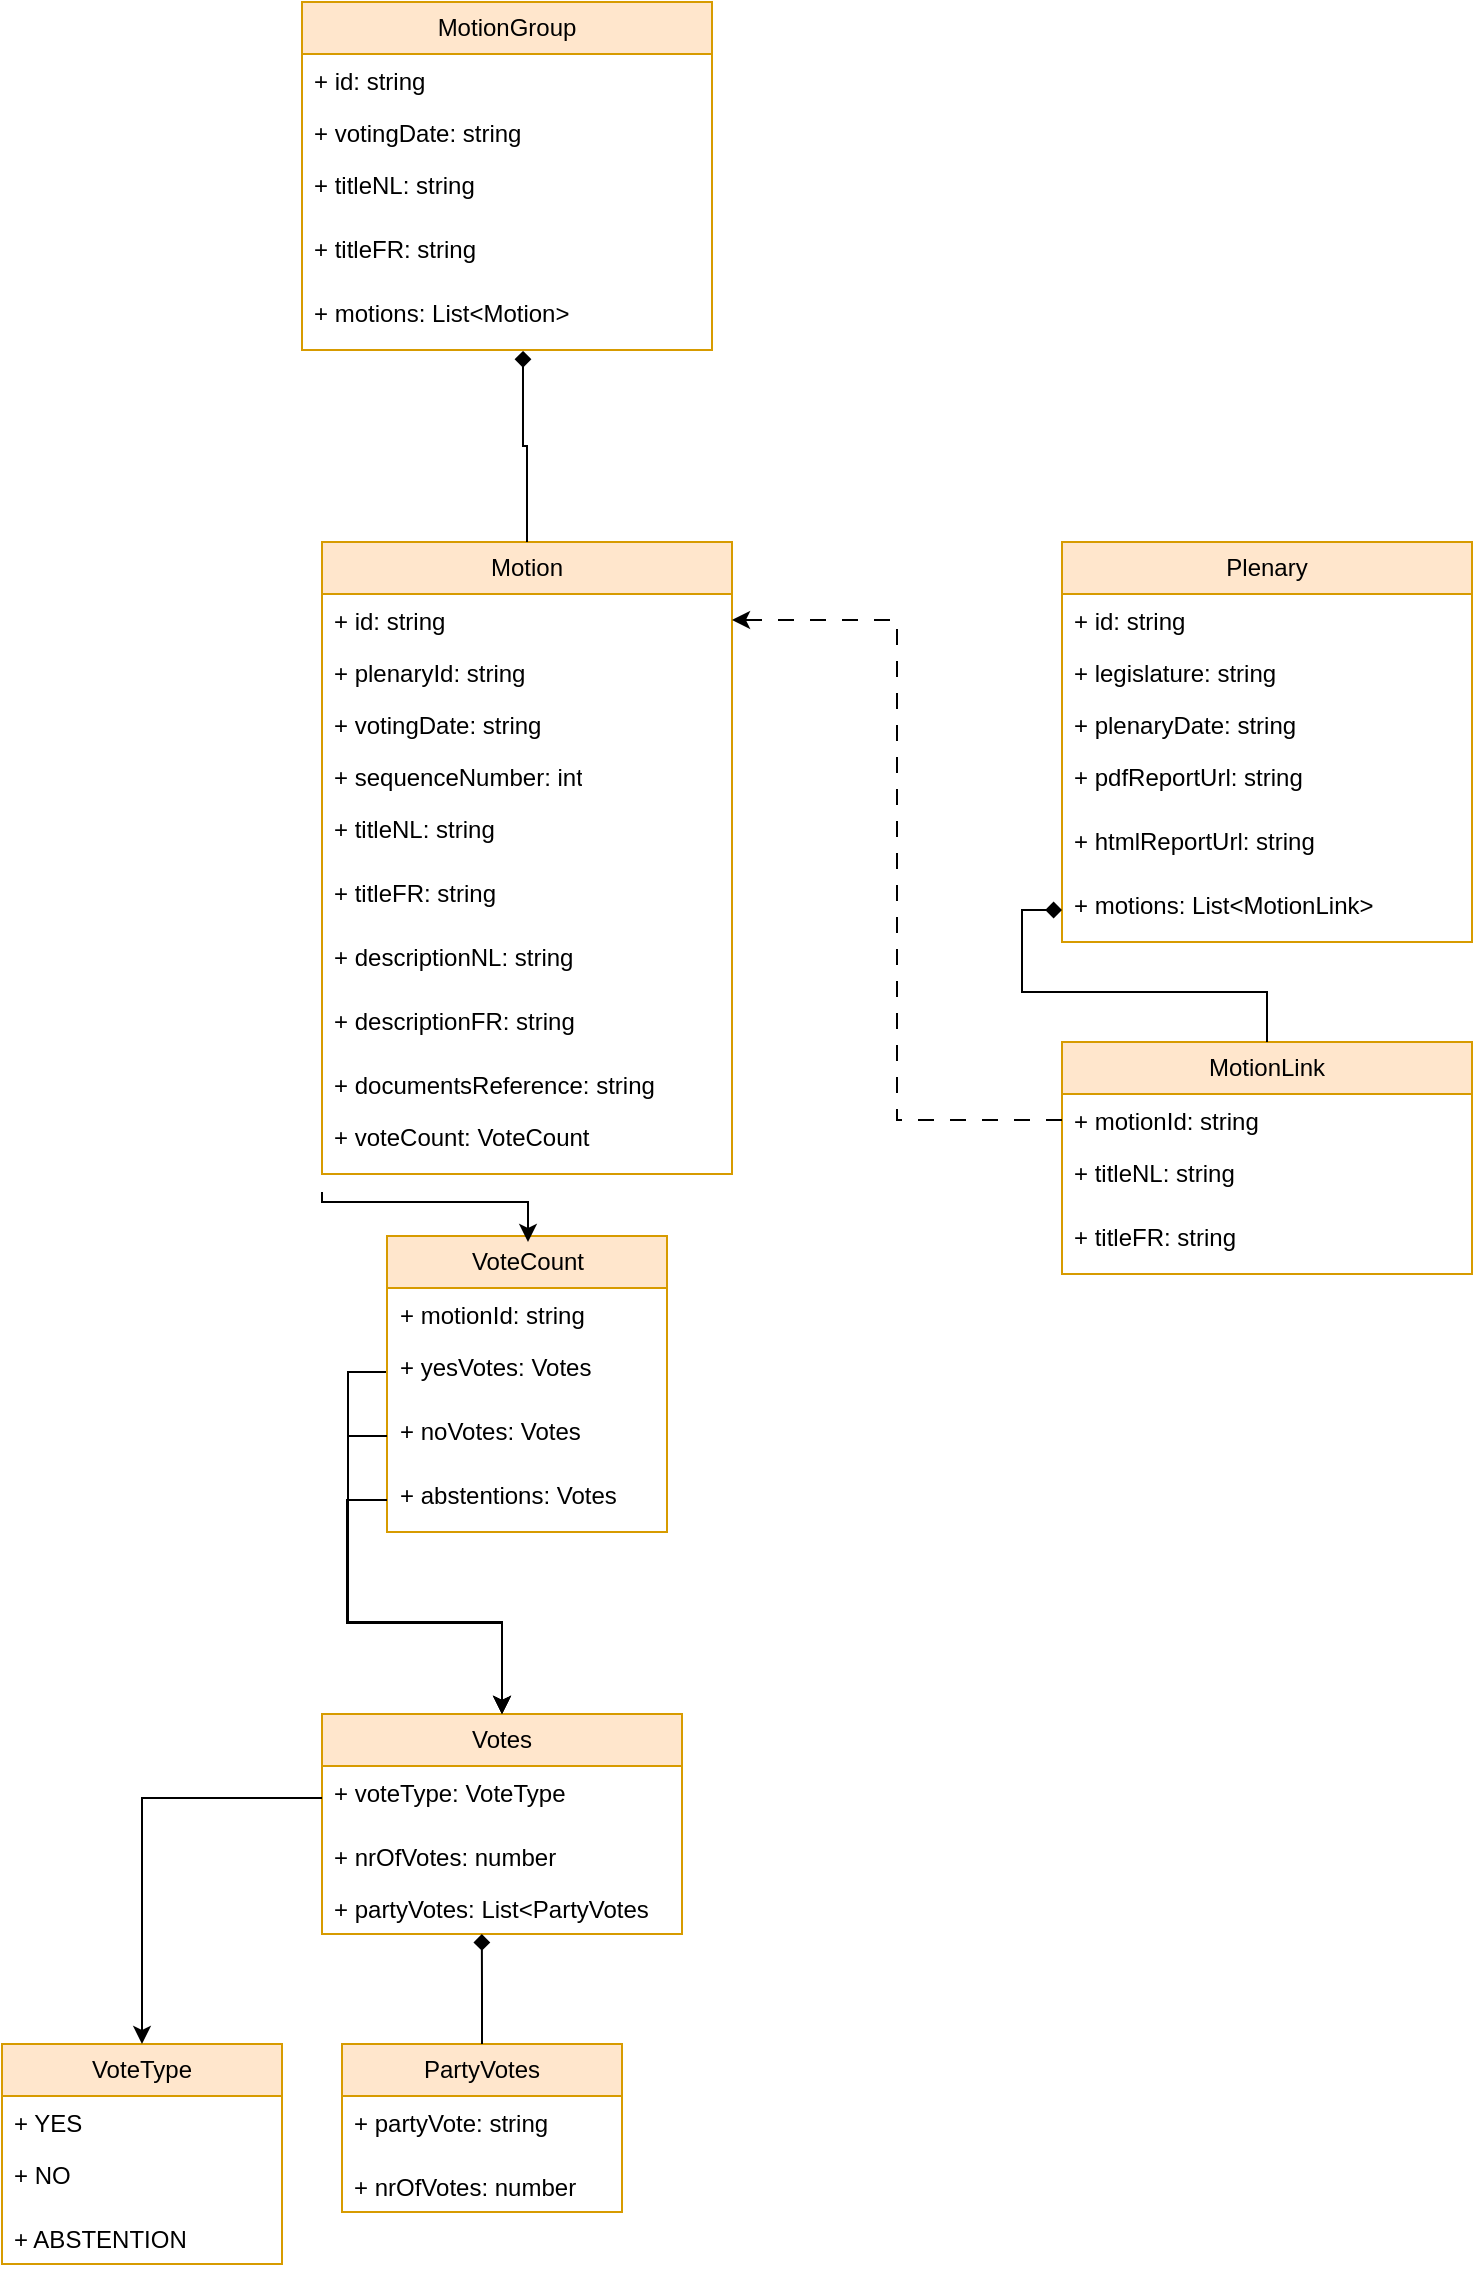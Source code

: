 <mxfile version="24.4.7" type="device">
  <diagram id="AAR1mRfeiqQyKMKh30_z" name="Page-1">
    <mxGraphModel dx="1084" dy="1360" grid="1" gridSize="10" guides="1" tooltips="1" connect="1" arrows="1" fold="1" page="1" pageScale="1" pageWidth="827" pageHeight="1169" math="0" shadow="0">
      <root>
        <mxCell id="0" />
        <mxCell id="1" parent="0" />
        <mxCell id="FR89OB6KfwYHRrKmToQn-24" value="Motion" style="swimlane;fontStyle=0;childLayout=stackLayout;horizontal=1;startSize=26;fillColor=#ffe6cc;horizontalStack=0;resizeParent=1;resizeParentMax=0;resizeLast=0;collapsible=1;marginBottom=0;whiteSpace=wrap;html=1;movable=1;resizable=1;rotatable=1;deletable=1;editable=1;locked=0;connectable=1;strokeColor=#d79b00;" parent="1" vertex="1">
          <mxGeometry x="1033" y="289" width="205" height="316" as="geometry">
            <mxRectangle x="170" y="90" width="80" height="30" as="alternateBounds" />
          </mxGeometry>
        </mxCell>
        <mxCell id="FR89OB6KfwYHRrKmToQn-25" value="+ id: string" style="text;strokeColor=none;fillColor=none;align=left;verticalAlign=top;spacingLeft=4;spacingRight=4;overflow=hidden;rotatable=0;points=[[0,0.5],[1,0.5]];portConstraint=eastwest;whiteSpace=wrap;html=1;" parent="FR89OB6KfwYHRrKmToQn-24" vertex="1">
          <mxGeometry y="26" width="205" height="26" as="geometry" />
        </mxCell>
        <mxCell id="FR89OB6KfwYHRrKmToQn-34" value="+ plenaryId: string" style="text;strokeColor=none;fillColor=none;align=left;verticalAlign=top;spacingLeft=4;spacingRight=4;overflow=hidden;rotatable=0;points=[[0,0.5],[1,0.5]];portConstraint=eastwest;whiteSpace=wrap;html=1;" parent="FR89OB6KfwYHRrKmToQn-24" vertex="1">
          <mxGeometry y="52" width="205" height="26" as="geometry" />
        </mxCell>
        <mxCell id="FR89OB6KfwYHRrKmToQn-35" value="+ votingDate: string" style="text;strokeColor=none;fillColor=none;align=left;verticalAlign=top;spacingLeft=4;spacingRight=4;overflow=hidden;rotatable=0;points=[[0,0.5],[1,0.5]];portConstraint=eastwest;whiteSpace=wrap;html=1;" parent="FR89OB6KfwYHRrKmToQn-24" vertex="1">
          <mxGeometry y="78" width="205" height="26" as="geometry" />
        </mxCell>
        <mxCell id="FR89OB6KfwYHRrKmToQn-26" value="+ sequenceNumber: int" style="text;strokeColor=none;fillColor=none;align=left;verticalAlign=top;spacingLeft=4;spacingRight=4;overflow=hidden;rotatable=0;points=[[0,0.5],[1,0.5]];portConstraint=eastwest;whiteSpace=wrap;html=1;" parent="FR89OB6KfwYHRrKmToQn-24" vertex="1">
          <mxGeometry y="104" width="205" height="26" as="geometry" />
        </mxCell>
        <mxCell id="FR89OB6KfwYHRrKmToQn-28" value="+ titleNL: string" style="text;strokeColor=none;fillColor=none;align=left;verticalAlign=top;spacingLeft=4;spacingRight=4;overflow=hidden;rotatable=0;points=[[0,0.5],[1,0.5]];portConstraint=eastwest;whiteSpace=wrap;html=1;" parent="FR89OB6KfwYHRrKmToQn-24" vertex="1">
          <mxGeometry y="130" width="205" height="32" as="geometry" />
        </mxCell>
        <mxCell id="FR89OB6KfwYHRrKmToQn-27" value="+ titleFR: string" style="text;strokeColor=none;fillColor=none;align=left;verticalAlign=top;spacingLeft=4;spacingRight=4;overflow=hidden;rotatable=0;points=[[0,0.5],[1,0.5]];portConstraint=eastwest;whiteSpace=wrap;html=1;" parent="FR89OB6KfwYHRrKmToQn-24" vertex="1">
          <mxGeometry y="162" width="205" height="32" as="geometry" />
        </mxCell>
        <mxCell id="FR89OB6KfwYHRrKmToQn-29" value="+ descriptionNL: string" style="text;strokeColor=none;fillColor=none;align=left;verticalAlign=top;spacingLeft=4;spacingRight=4;overflow=hidden;rotatable=0;points=[[0,0.5],[1,0.5]];portConstraint=eastwest;whiteSpace=wrap;html=1;" parent="FR89OB6KfwYHRrKmToQn-24" vertex="1">
          <mxGeometry y="194" width="205" height="32" as="geometry" />
        </mxCell>
        <mxCell id="FR89OB6KfwYHRrKmToQn-36" value="+ descriptionFR: string" style="text;strokeColor=none;fillColor=none;align=left;verticalAlign=top;spacingLeft=4;spacingRight=4;overflow=hidden;rotatable=0;points=[[0,0.5],[1,0.5]];portConstraint=eastwest;whiteSpace=wrap;html=1;" parent="FR89OB6KfwYHRrKmToQn-24" vertex="1">
          <mxGeometry y="226" width="205" height="32" as="geometry" />
        </mxCell>
        <mxCell id="FR89OB6KfwYHRrKmToQn-30" value="+ documentsReference: string" style="text;strokeColor=none;fillColor=none;align=left;verticalAlign=top;spacingLeft=4;spacingRight=4;overflow=hidden;rotatable=0;points=[[0,0.5],[1,0.5]];portConstraint=eastwest;whiteSpace=wrap;html=1;" parent="FR89OB6KfwYHRrKmToQn-24" vertex="1">
          <mxGeometry y="258" width="205" height="26" as="geometry" />
        </mxCell>
        <mxCell id="FR89OB6KfwYHRrKmToQn-31" value="+ voteCount: VoteCount" style="text;strokeColor=none;fillColor=none;align=left;verticalAlign=top;spacingLeft=4;spacingRight=4;overflow=hidden;rotatable=0;points=[[0,0.5],[1,0.5]];portConstraint=eastwest;whiteSpace=wrap;html=1;" parent="FR89OB6KfwYHRrKmToQn-24" vertex="1">
          <mxGeometry y="284" width="205" height="32" as="geometry" />
        </mxCell>
        <mxCell id="FR89OB6KfwYHRrKmToQn-37" value="PartyVotes" style="swimlane;fontStyle=0;childLayout=stackLayout;horizontal=1;startSize=26;fillColor=#ffe6cc;horizontalStack=0;resizeParent=1;resizeParentMax=0;resizeLast=0;collapsible=1;marginBottom=0;whiteSpace=wrap;html=1;movable=1;resizable=1;rotatable=1;deletable=1;editable=1;locked=0;connectable=1;strokeColor=#d79b00;" parent="1" vertex="1">
          <mxGeometry x="1043" y="1040" width="140" height="84" as="geometry">
            <mxRectangle x="170" y="90" width="80" height="30" as="alternateBounds" />
          </mxGeometry>
        </mxCell>
        <mxCell id="FR89OB6KfwYHRrKmToQn-39" value="+ partyVote: string" style="text;strokeColor=none;fillColor=none;align=left;verticalAlign=top;spacingLeft=4;spacingRight=4;overflow=hidden;rotatable=0;points=[[0,0.5],[1,0.5]];portConstraint=eastwest;whiteSpace=wrap;html=1;" parent="FR89OB6KfwYHRrKmToQn-37" vertex="1">
          <mxGeometry y="26" width="140" height="32" as="geometry" />
        </mxCell>
        <mxCell id="FR89OB6KfwYHRrKmToQn-40" value="+ nrOfVotes: number" style="text;strokeColor=none;fillColor=none;align=left;verticalAlign=top;spacingLeft=4;spacingRight=4;overflow=hidden;rotatable=0;points=[[0,0.5],[1,0.5]];portConstraint=eastwest;whiteSpace=wrap;html=1;" parent="FR89OB6KfwYHRrKmToQn-37" vertex="1">
          <mxGeometry y="58" width="140" height="26" as="geometry" />
        </mxCell>
        <mxCell id="FR89OB6KfwYHRrKmToQn-41" value="VoteType" style="swimlane;fontStyle=0;childLayout=stackLayout;horizontal=1;startSize=26;fillColor=#ffe6cc;horizontalStack=0;resizeParent=1;resizeParentMax=0;resizeLast=0;collapsible=1;marginBottom=0;whiteSpace=wrap;html=1;movable=1;resizable=1;rotatable=1;deletable=1;editable=1;locked=0;connectable=1;strokeColor=#d79b00;" parent="1" vertex="1">
          <mxGeometry x="873" y="1040" width="140" height="110" as="geometry">
            <mxRectangle x="170" y="90" width="80" height="30" as="alternateBounds" />
          </mxGeometry>
        </mxCell>
        <mxCell id="FR89OB6KfwYHRrKmToQn-42" value="+ YES" style="text;strokeColor=none;fillColor=none;align=left;verticalAlign=top;spacingLeft=4;spacingRight=4;overflow=hidden;rotatable=0;points=[[0,0.5],[1,0.5]];portConstraint=eastwest;whiteSpace=wrap;html=1;" parent="FR89OB6KfwYHRrKmToQn-41" vertex="1">
          <mxGeometry y="26" width="140" height="26" as="geometry" />
        </mxCell>
        <mxCell id="FR89OB6KfwYHRrKmToQn-43" value="+ NO" style="text;strokeColor=none;fillColor=none;align=left;verticalAlign=top;spacingLeft=4;spacingRight=4;overflow=hidden;rotatable=0;points=[[0,0.5],[1,0.5]];portConstraint=eastwest;whiteSpace=wrap;html=1;" parent="FR89OB6KfwYHRrKmToQn-41" vertex="1">
          <mxGeometry y="52" width="140" height="32" as="geometry" />
        </mxCell>
        <mxCell id="FR89OB6KfwYHRrKmToQn-44" value="+ ABSTENTION&lt;span style=&quot;color: rgba(0, 0, 0, 0); font-family: monospace; font-size: 0px; text-wrap: nowrap;&quot;&gt;%3CmxGraphModel%3E%3Croot%3E%3CmxCell%20id%3D%220%22%2F%3E%3CmxCell%20id%3D%221%22%20parent%3D%220%22%2F%3E%3CmxCell%20id%3D%222%22%20value%3D%22Vote%22%20style%3D%22swimlane%3BfontStyle%3D0%3BchildLayout%3DstackLayout%3Bhorizontal%3D1%3BstartSize%3D26%3BfillColor%3D%23d5e8d4%3BhorizontalStack%3D0%3BresizeParent%3D1%3BresizeParentMax%3D0%3BresizeLast%3D0%3Bcollapsible%3D1%3BmarginBottom%3D0%3BwhiteSpace%3Dwrap%3Bhtml%3D1%3Bmovable%3D1%3Bresizable%3D1%3Brotatable%3D1%3Bdeletable%3D1%3Beditable%3D1%3Blocked%3D0%3Bconnectable%3D1%3BstrokeColor%3D%2382b366%3B%22%20vertex%3D%221%22%20parent%3D%221%22%3E%3CmxGeometry%20x%3D%22360%22%20y%3D%22600%22%20width%3D%22140%22%20height%3D%22136%22%20as%3D%22geometry%22%3E%3CmxRectangle%20x%3D%22170%22%20y%3D%2290%22%20width%3D%2280%22%20height%3D%2230%22%20as%3D%22alternateBounds%22%2F%3E%3C%2FmxGeometry%3E%3C%2FmxCell%3E%3CmxCell%20id%3D%223%22%20value%3D%22%2B%20motion_id%3A%20string%22%20style%3D%22text%3BstrokeColor%3Dnone%3BfillColor%3Dnone%3Balign%3Dleft%3BverticalAlign%3Dtop%3BspacingLeft%3D4%3BspacingRight%3D4%3Boverflow%3Dhidden%3Brotatable%3D0%3Bpoints%3D%5B%5B0%2C0.5%5D%2C%5B1%2C0.5%5D%5D%3BportConstraint%3Deastwest%3BwhiteSpace%3Dwrap%3Bhtml%3D1%3B%22%20vertex%3D%221%22%20parent%3D%222%22%3E%3CmxGeometry%20y%3D%2226%22%20width%3D%22140%22%20height%3D%2226%22%20as%3D%22geometry%22%2F%3E%3C%2FmxCell%3E%3CmxCell%20id%3D%224%22%20value%3D%22%2B%20vote_type%3A%20boolean%22%20style%3D%22text%3BstrokeColor%3Dnone%3BfillColor%3Dnone%3Balign%3Dleft%3BverticalAlign%3Dtop%3BspacingLeft%3D4%3BspacingRight%3D4%3Boverflow%3Dhidden%3Brotatable%3D0%3Bpoints%3D%5B%5B0%2C0.5%5D%2C%5B1%2C0.5%5D%5D%3BportConstraint%3Deastwest%3BwhiteSpace%3Dwrap%3Bhtml%3D1%3B%22%20vertex%3D%221%22%20parent%3D%222%22%3E%3CmxGeometry%20y%3D%2252%22%20width%3D%22140%22%20height%3D%2232%22%20as%3D%22geometry%22%2F%3E%3C%2FmxCell%3E%3CmxCell%20id%3D%225%22%20value%3D%22%2B%20fraction%3A%20string%22%20style%3D%22text%3BstrokeColor%3Dnone%3BfillColor%3Dnone%3Balign%3Dleft%3BverticalAlign%3Dtop%3BspacingLeft%3D4%3BspacingRight%3D4%3Boverflow%3Dhidden%3Brotatable%3D0%3Bpoints%3D%5B%5B0%2C0.5%5D%2C%5B1%2C0.5%5D%5D%3BportConstraint%3Deastwest%3BwhiteSpace%3Dwrap%3Bhtml%3D1%3B%22%20vertex%3D%221%22%20parent%3D%222%22%3E%3CmxGeometry%20y%3D%2284%22%20width%3D%22140%22%20height%3D%2226%22%20as%3D%22geometry%22%2F%3E%3C%2FmxCell%3E%3CmxCell%20id%3D%226%22%20value%3D%22%2B%20politician%3A%20Politician%22%20style%3D%22text%3BstrokeColor%3Dnone%3BfillColor%3Dnone%3Balign%3Dleft%3BverticalAlign%3Dtop%3BspacingLeft%3D4%3BspacingRight%3D4%3Boverflow%3Dhidden%3Brotatable%3D0%3Bpoints%3D%5B%5B0%2C0.5%5D%2C%5B1%2C0.5%5D%5D%3BportConstraint%3Deastwest%3BwhiteSpace%3Dwrap%3Bhtml%3D1%3B%22%20vertex%3D%221%22%20parent%3D%222%22%3E%3CmxGeometry%20y%3D%22110%22%20width%3D%22140%22%20height%3D%2226%22%20as%3D%22geometry%22%2F%3E%3C%2FmxCell%3E%3C%2Froot%3E%3C%2FmxGraphModel%3E&lt;/span&gt;" style="text;strokeColor=none;fillColor=none;align=left;verticalAlign=top;spacingLeft=4;spacingRight=4;overflow=hidden;rotatable=0;points=[[0,0.5],[1,0.5]];portConstraint=eastwest;whiteSpace=wrap;html=1;" parent="FR89OB6KfwYHRrKmToQn-41" vertex="1">
          <mxGeometry y="84" width="140" height="26" as="geometry" />
        </mxCell>
        <mxCell id="FR89OB6KfwYHRrKmToQn-45" value="Votes" style="swimlane;fontStyle=0;childLayout=stackLayout;horizontal=1;startSize=26;fillColor=#ffe6cc;horizontalStack=0;resizeParent=1;resizeParentMax=0;resizeLast=0;collapsible=1;marginBottom=0;whiteSpace=wrap;html=1;movable=1;resizable=1;rotatable=1;deletable=1;editable=1;locked=0;connectable=1;strokeColor=#d79b00;" parent="1" vertex="1">
          <mxGeometry x="1033" y="875" width="180" height="110" as="geometry">
            <mxRectangle x="170" y="90" width="80" height="30" as="alternateBounds" />
          </mxGeometry>
        </mxCell>
        <mxCell id="FR89OB6KfwYHRrKmToQn-47" value="+ voteType: VoteType" style="text;strokeColor=none;fillColor=none;align=left;verticalAlign=top;spacingLeft=4;spacingRight=4;overflow=hidden;rotatable=0;points=[[0,0.5],[1,0.5]];portConstraint=eastwest;whiteSpace=wrap;html=1;" parent="FR89OB6KfwYHRrKmToQn-45" vertex="1">
          <mxGeometry y="26" width="180" height="32" as="geometry" />
        </mxCell>
        <mxCell id="FR89OB6KfwYHRrKmToQn-48" value="+ nrOfVotes: number" style="text;strokeColor=none;fillColor=none;align=left;verticalAlign=top;spacingLeft=4;spacingRight=4;overflow=hidden;rotatable=0;points=[[0,0.5],[1,0.5]];portConstraint=eastwest;whiteSpace=wrap;html=1;" parent="FR89OB6KfwYHRrKmToQn-45" vertex="1">
          <mxGeometry y="58" width="180" height="26" as="geometry" />
        </mxCell>
        <mxCell id="FR89OB6KfwYHRrKmToQn-46" value="+ partyVotes: List&amp;lt;PartyVotes" style="text;strokeColor=none;fillColor=none;align=left;verticalAlign=top;spacingLeft=4;spacingRight=4;overflow=hidden;rotatable=0;points=[[0,0.5],[1,0.5]];portConstraint=eastwest;whiteSpace=wrap;html=1;" parent="FR89OB6KfwYHRrKmToQn-45" vertex="1">
          <mxGeometry y="84" width="180" height="26" as="geometry" />
        </mxCell>
        <mxCell id="FR89OB6KfwYHRrKmToQn-49" style="edgeStyle=orthogonalEdgeStyle;rounded=0;orthogonalLoop=1;jettySize=auto;html=1;entryX=0.444;entryY=1;entryDx=0;entryDy=0;entryPerimeter=0;endArrow=diamond;endFill=1;" parent="1" source="FR89OB6KfwYHRrKmToQn-37" target="FR89OB6KfwYHRrKmToQn-46" edge="1">
          <mxGeometry relative="1" as="geometry" />
        </mxCell>
        <mxCell id="FR89OB6KfwYHRrKmToQn-50" style="edgeStyle=orthogonalEdgeStyle;rounded=0;orthogonalLoop=1;jettySize=auto;html=1;entryX=0.5;entryY=0;entryDx=0;entryDy=0;" parent="1" source="FR89OB6KfwYHRrKmToQn-47" target="FR89OB6KfwYHRrKmToQn-41" edge="1">
          <mxGeometry relative="1" as="geometry" />
        </mxCell>
        <mxCell id="FR89OB6KfwYHRrKmToQn-57" style="edgeStyle=orthogonalEdgeStyle;rounded=0;orthogonalLoop=1;jettySize=auto;html=1;exitX=0;exitY=0.5;exitDx=0;exitDy=0;entryX=0.5;entryY=0;entryDx=0;entryDy=0;" parent="1" source="FR89OB6KfwYHRrKmToQn-53" target="FR89OB6KfwYHRrKmToQn-45" edge="1">
          <mxGeometry relative="1" as="geometry">
            <Array as="points">
              <mxPoint x="1046" y="704" />
              <mxPoint x="1046" y="829" />
              <mxPoint x="1123" y="829" />
            </Array>
          </mxGeometry>
        </mxCell>
        <mxCell id="FR89OB6KfwYHRrKmToQn-51" value="VoteCount" style="swimlane;fontStyle=0;childLayout=stackLayout;horizontal=1;startSize=26;fillColor=#ffe6cc;horizontalStack=0;resizeParent=1;resizeParentMax=0;resizeLast=0;collapsible=1;marginBottom=0;whiteSpace=wrap;html=1;movable=1;resizable=1;rotatable=1;deletable=1;editable=1;locked=0;connectable=1;strokeColor=#d79b00;" parent="1" vertex="1">
          <mxGeometry x="1065.5" y="636" width="140" height="148" as="geometry">
            <mxRectangle x="170" y="90" width="80" height="30" as="alternateBounds" />
          </mxGeometry>
        </mxCell>
        <mxCell id="FR89OB6KfwYHRrKmToQn-52" value="+ motionId: string" style="text;strokeColor=none;fillColor=none;align=left;verticalAlign=top;spacingLeft=4;spacingRight=4;overflow=hidden;rotatable=0;points=[[0,0.5],[1,0.5]];portConstraint=eastwest;whiteSpace=wrap;html=1;" parent="FR89OB6KfwYHRrKmToQn-51" vertex="1">
          <mxGeometry y="26" width="140" height="26" as="geometry" />
        </mxCell>
        <mxCell id="FR89OB6KfwYHRrKmToQn-53" value="+ yesVotes: Votes" style="text;strokeColor=none;fillColor=none;align=left;verticalAlign=top;spacingLeft=4;spacingRight=4;overflow=hidden;rotatable=0;points=[[0,0.5],[1,0.5]];portConstraint=eastwest;whiteSpace=wrap;html=1;" parent="FR89OB6KfwYHRrKmToQn-51" vertex="1">
          <mxGeometry y="52" width="140" height="32" as="geometry" />
        </mxCell>
        <mxCell id="FR89OB6KfwYHRrKmToQn-55" value="+ noVotes: Votes" style="text;strokeColor=none;fillColor=none;align=left;verticalAlign=top;spacingLeft=4;spacingRight=4;overflow=hidden;rotatable=0;points=[[0,0.5],[1,0.5]];portConstraint=eastwest;whiteSpace=wrap;html=1;" parent="FR89OB6KfwYHRrKmToQn-51" vertex="1">
          <mxGeometry y="84" width="140" height="32" as="geometry" />
        </mxCell>
        <mxCell id="FR89OB6KfwYHRrKmToQn-56" value="+ abstentions: Votes" style="text;strokeColor=none;fillColor=none;align=left;verticalAlign=top;spacingLeft=4;spacingRight=4;overflow=hidden;rotatable=0;points=[[0,0.5],[1,0.5]];portConstraint=eastwest;whiteSpace=wrap;html=1;" parent="FR89OB6KfwYHRrKmToQn-51" vertex="1">
          <mxGeometry y="116" width="140" height="32" as="geometry" />
        </mxCell>
        <mxCell id="FR89OB6KfwYHRrKmToQn-58" style="edgeStyle=orthogonalEdgeStyle;rounded=0;orthogonalLoop=1;jettySize=auto;html=1;" parent="1" edge="1">
          <mxGeometry relative="1" as="geometry">
            <mxPoint x="1033" y="614" as="sourcePoint" />
            <mxPoint x="1136" y="639" as="targetPoint" />
            <Array as="points">
              <mxPoint x="1033" y="619" />
              <mxPoint x="1136" y="619" />
            </Array>
          </mxGeometry>
        </mxCell>
        <mxCell id="FR89OB6KfwYHRrKmToQn-59" style="edgeStyle=orthogonalEdgeStyle;rounded=0;orthogonalLoop=1;jettySize=auto;html=1;entryX=0.5;entryY=0;entryDx=0;entryDy=0;" parent="1" source="FR89OB6KfwYHRrKmToQn-55" target="FR89OB6KfwYHRrKmToQn-45" edge="1">
          <mxGeometry relative="1" as="geometry">
            <Array as="points">
              <mxPoint x="1046" y="736" />
              <mxPoint x="1046" y="829" />
              <mxPoint x="1123" y="829" />
            </Array>
          </mxGeometry>
        </mxCell>
        <mxCell id="FR89OB6KfwYHRrKmToQn-61" style="edgeStyle=orthogonalEdgeStyle;rounded=0;orthogonalLoop=1;jettySize=auto;html=1;entryX=0.5;entryY=0;entryDx=0;entryDy=0;" parent="1" source="FR89OB6KfwYHRrKmToQn-56" target="FR89OB6KfwYHRrKmToQn-45" edge="1">
          <mxGeometry relative="1" as="geometry" />
        </mxCell>
        <mxCell id="QTibW27cUch5Gp9EVQPo-1" value="Plenary" style="swimlane;fontStyle=0;childLayout=stackLayout;horizontal=1;startSize=26;fillColor=#ffe6cc;horizontalStack=0;resizeParent=1;resizeParentMax=0;resizeLast=0;collapsible=1;marginBottom=0;whiteSpace=wrap;html=1;movable=1;resizable=1;rotatable=1;deletable=1;editable=1;locked=0;connectable=1;strokeColor=#d79b00;" parent="1" vertex="1">
          <mxGeometry x="1403" y="289" width="205" height="200" as="geometry">
            <mxRectangle x="170" y="90" width="80" height="30" as="alternateBounds" />
          </mxGeometry>
        </mxCell>
        <mxCell id="QTibW27cUch5Gp9EVQPo-2" value="+ id: string" style="text;strokeColor=none;fillColor=none;align=left;verticalAlign=top;spacingLeft=4;spacingRight=4;overflow=hidden;rotatable=0;points=[[0,0.5],[1,0.5]];portConstraint=eastwest;whiteSpace=wrap;html=1;" parent="QTibW27cUch5Gp9EVQPo-1" vertex="1">
          <mxGeometry y="26" width="205" height="26" as="geometry" />
        </mxCell>
        <mxCell id="QTibW27cUch5Gp9EVQPo-3" value="+ legislature: string" style="text;strokeColor=none;fillColor=none;align=left;verticalAlign=top;spacingLeft=4;spacingRight=4;overflow=hidden;rotatable=0;points=[[0,0.5],[1,0.5]];portConstraint=eastwest;whiteSpace=wrap;html=1;" parent="QTibW27cUch5Gp9EVQPo-1" vertex="1">
          <mxGeometry y="52" width="205" height="26" as="geometry" />
        </mxCell>
        <mxCell id="QTibW27cUch5Gp9EVQPo-4" value="+ plenaryDate: string" style="text;strokeColor=none;fillColor=none;align=left;verticalAlign=top;spacingLeft=4;spacingRight=4;overflow=hidden;rotatable=0;points=[[0,0.5],[1,0.5]];portConstraint=eastwest;whiteSpace=wrap;html=1;" parent="QTibW27cUch5Gp9EVQPo-1" vertex="1">
          <mxGeometry y="78" width="205" height="26" as="geometry" />
        </mxCell>
        <mxCell id="QTibW27cUch5Gp9EVQPo-6" value="+ pdfReportUrl: string" style="text;strokeColor=none;fillColor=none;align=left;verticalAlign=top;spacingLeft=4;spacingRight=4;overflow=hidden;rotatable=0;points=[[0,0.5],[1,0.5]];portConstraint=eastwest;whiteSpace=wrap;html=1;" parent="QTibW27cUch5Gp9EVQPo-1" vertex="1">
          <mxGeometry y="104" width="205" height="32" as="geometry" />
        </mxCell>
        <mxCell id="QTibW27cUch5Gp9EVQPo-7" value="+ htmlReportUrl: string" style="text;strokeColor=none;fillColor=none;align=left;verticalAlign=top;spacingLeft=4;spacingRight=4;overflow=hidden;rotatable=0;points=[[0,0.5],[1,0.5]];portConstraint=eastwest;whiteSpace=wrap;html=1;" parent="QTibW27cUch5Gp9EVQPo-1" vertex="1">
          <mxGeometry y="136" width="205" height="32" as="geometry" />
        </mxCell>
        <mxCell id="QTibW27cUch5Gp9EVQPo-11" value="+ motions: List&amp;lt;MotionLink&amp;gt;" style="text;strokeColor=none;fillColor=none;align=left;verticalAlign=top;spacingLeft=4;spacingRight=4;overflow=hidden;rotatable=0;points=[[0,0.5],[1,0.5]];portConstraint=eastwest;whiteSpace=wrap;html=1;" parent="QTibW27cUch5Gp9EVQPo-1" vertex="1">
          <mxGeometry y="168" width="205" height="32" as="geometry" />
        </mxCell>
        <mxCell id="QTibW27cUch5Gp9EVQPo-12" value="MotionLink" style="swimlane;fontStyle=0;childLayout=stackLayout;horizontal=1;startSize=26;fillColor=#ffe6cc;horizontalStack=0;resizeParent=1;resizeParentMax=0;resizeLast=0;collapsible=1;marginBottom=0;whiteSpace=wrap;html=1;movable=1;resizable=1;rotatable=1;deletable=1;editable=1;locked=0;connectable=1;strokeColor=#d79b00;" parent="1" vertex="1">
          <mxGeometry x="1403" y="539" width="205" height="116" as="geometry">
            <mxRectangle x="170" y="90" width="80" height="30" as="alternateBounds" />
          </mxGeometry>
        </mxCell>
        <mxCell id="QTibW27cUch5Gp9EVQPo-13" value="+ motionId: string" style="text;strokeColor=none;fillColor=none;align=left;verticalAlign=top;spacingLeft=4;spacingRight=4;overflow=hidden;rotatable=0;points=[[0,0.5],[1,0.5]];portConstraint=eastwest;whiteSpace=wrap;html=1;" parent="QTibW27cUch5Gp9EVQPo-12" vertex="1">
          <mxGeometry y="26" width="205" height="26" as="geometry" />
        </mxCell>
        <mxCell id="QTibW27cUch5Gp9EVQPo-17" value="+ titleNL: string" style="text;strokeColor=none;fillColor=none;align=left;verticalAlign=top;spacingLeft=4;spacingRight=4;overflow=hidden;rotatable=0;points=[[0,0.5],[1,0.5]];portConstraint=eastwest;whiteSpace=wrap;html=1;" parent="QTibW27cUch5Gp9EVQPo-12" vertex="1">
          <mxGeometry y="52" width="205" height="32" as="geometry" />
        </mxCell>
        <mxCell id="QTibW27cUch5Gp9EVQPo-18" value="+ titleFR: string" style="text;strokeColor=none;fillColor=none;align=left;verticalAlign=top;spacingLeft=4;spacingRight=4;overflow=hidden;rotatable=0;points=[[0,0.5],[1,0.5]];portConstraint=eastwest;whiteSpace=wrap;html=1;" parent="QTibW27cUch5Gp9EVQPo-12" vertex="1">
          <mxGeometry y="84" width="205" height="32" as="geometry" />
        </mxCell>
        <mxCell id="QTibW27cUch5Gp9EVQPo-23" style="edgeStyle=orthogonalEdgeStyle;rounded=0;orthogonalLoop=1;jettySize=auto;html=1;startArrow=diamond;startFill=1;endArrow=none;endFill=0;" parent="1" source="QTibW27cUch5Gp9EVQPo-11" target="QTibW27cUch5Gp9EVQPo-12" edge="1">
          <mxGeometry relative="1" as="geometry" />
        </mxCell>
        <mxCell id="QTibW27cUch5Gp9EVQPo-24" style="edgeStyle=orthogonalEdgeStyle;rounded=0;orthogonalLoop=1;jettySize=auto;html=1;entryX=1;entryY=0.5;entryDx=0;entryDy=0;dashed=1;dashPattern=8 8;" parent="1" source="QTibW27cUch5Gp9EVQPo-13" target="FR89OB6KfwYHRrKmToQn-25" edge="1">
          <mxGeometry relative="1" as="geometry" />
        </mxCell>
        <mxCell id="RnrWxw2AwVQku8De3NYt-1" value="MotionGroup" style="swimlane;fontStyle=0;childLayout=stackLayout;horizontal=1;startSize=26;fillColor=#ffe6cc;horizontalStack=0;resizeParent=1;resizeParentMax=0;resizeLast=0;collapsible=1;marginBottom=0;whiteSpace=wrap;html=1;movable=1;resizable=1;rotatable=1;deletable=1;editable=1;locked=0;connectable=1;strokeColor=#d79b00;" vertex="1" parent="1">
          <mxGeometry x="1023" y="19" width="205" height="174" as="geometry">
            <mxRectangle x="170" y="90" width="80" height="30" as="alternateBounds" />
          </mxGeometry>
        </mxCell>
        <mxCell id="RnrWxw2AwVQku8De3NYt-2" value="+ id: string" style="text;strokeColor=none;fillColor=none;align=left;verticalAlign=top;spacingLeft=4;spacingRight=4;overflow=hidden;rotatable=0;points=[[0,0.5],[1,0.5]];portConstraint=eastwest;whiteSpace=wrap;html=1;" vertex="1" parent="RnrWxw2AwVQku8De3NYt-1">
          <mxGeometry y="26" width="205" height="26" as="geometry" />
        </mxCell>
        <mxCell id="RnrWxw2AwVQku8De3NYt-3" value="+ votingDate: string" style="text;strokeColor=none;fillColor=none;align=left;verticalAlign=top;spacingLeft=4;spacingRight=4;overflow=hidden;rotatable=0;points=[[0,0.5],[1,0.5]];portConstraint=eastwest;whiteSpace=wrap;html=1;" vertex="1" parent="RnrWxw2AwVQku8De3NYt-1">
          <mxGeometry y="52" width="205" height="26" as="geometry" />
        </mxCell>
        <mxCell id="RnrWxw2AwVQku8De3NYt-4" value="+ titleNL: string" style="text;strokeColor=none;fillColor=none;align=left;verticalAlign=top;spacingLeft=4;spacingRight=4;overflow=hidden;rotatable=0;points=[[0,0.5],[1,0.5]];portConstraint=eastwest;whiteSpace=wrap;html=1;" vertex="1" parent="RnrWxw2AwVQku8De3NYt-1">
          <mxGeometry y="78" width="205" height="32" as="geometry" />
        </mxCell>
        <mxCell id="RnrWxw2AwVQku8De3NYt-5" value="+ titleFR: string" style="text;strokeColor=none;fillColor=none;align=left;verticalAlign=top;spacingLeft=4;spacingRight=4;overflow=hidden;rotatable=0;points=[[0,0.5],[1,0.5]];portConstraint=eastwest;whiteSpace=wrap;html=1;" vertex="1" parent="RnrWxw2AwVQku8De3NYt-1">
          <mxGeometry y="110" width="205" height="32" as="geometry" />
        </mxCell>
        <mxCell id="RnrWxw2AwVQku8De3NYt-6" value="+ motions: List&amp;lt;Motion&amp;gt;" style="text;strokeColor=none;fillColor=none;align=left;verticalAlign=top;spacingLeft=4;spacingRight=4;overflow=hidden;rotatable=0;points=[[0,0.5],[1,0.5]];portConstraint=eastwest;whiteSpace=wrap;html=1;" vertex="1" parent="RnrWxw2AwVQku8De3NYt-1">
          <mxGeometry y="142" width="205" height="32" as="geometry" />
        </mxCell>
        <mxCell id="RnrWxw2AwVQku8De3NYt-7" style="edgeStyle=orthogonalEdgeStyle;rounded=0;orthogonalLoop=1;jettySize=auto;html=1;entryX=0.539;entryY=1.014;entryDx=0;entryDy=0;entryPerimeter=0;endArrow=diamond;endFill=1;" edge="1" parent="1" source="FR89OB6KfwYHRrKmToQn-24" target="RnrWxw2AwVQku8De3NYt-6">
          <mxGeometry relative="1" as="geometry" />
        </mxCell>
      </root>
    </mxGraphModel>
  </diagram>
</mxfile>
